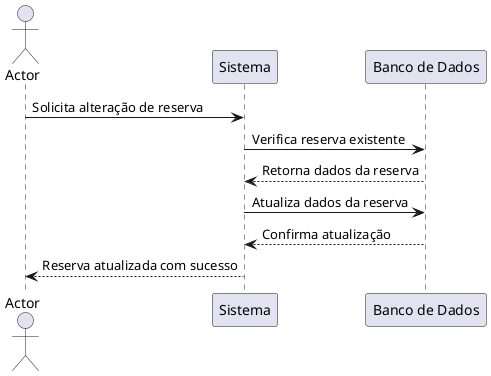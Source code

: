 @startuml
actor Actor
participant "Sistema" as Sistema
participant "Banco de Dados" as BD

Actor -> Sistema : Solicita alteração de reserva
Sistema -> BD : Verifica reserva existente
BD --> Sistema : Retorna dados da reserva
Sistema -> BD : Atualiza dados da reserva
BD --> Sistema : Confirma atualização
Sistema --> Actor : Reserva atualizada com sucesso
@enduml
